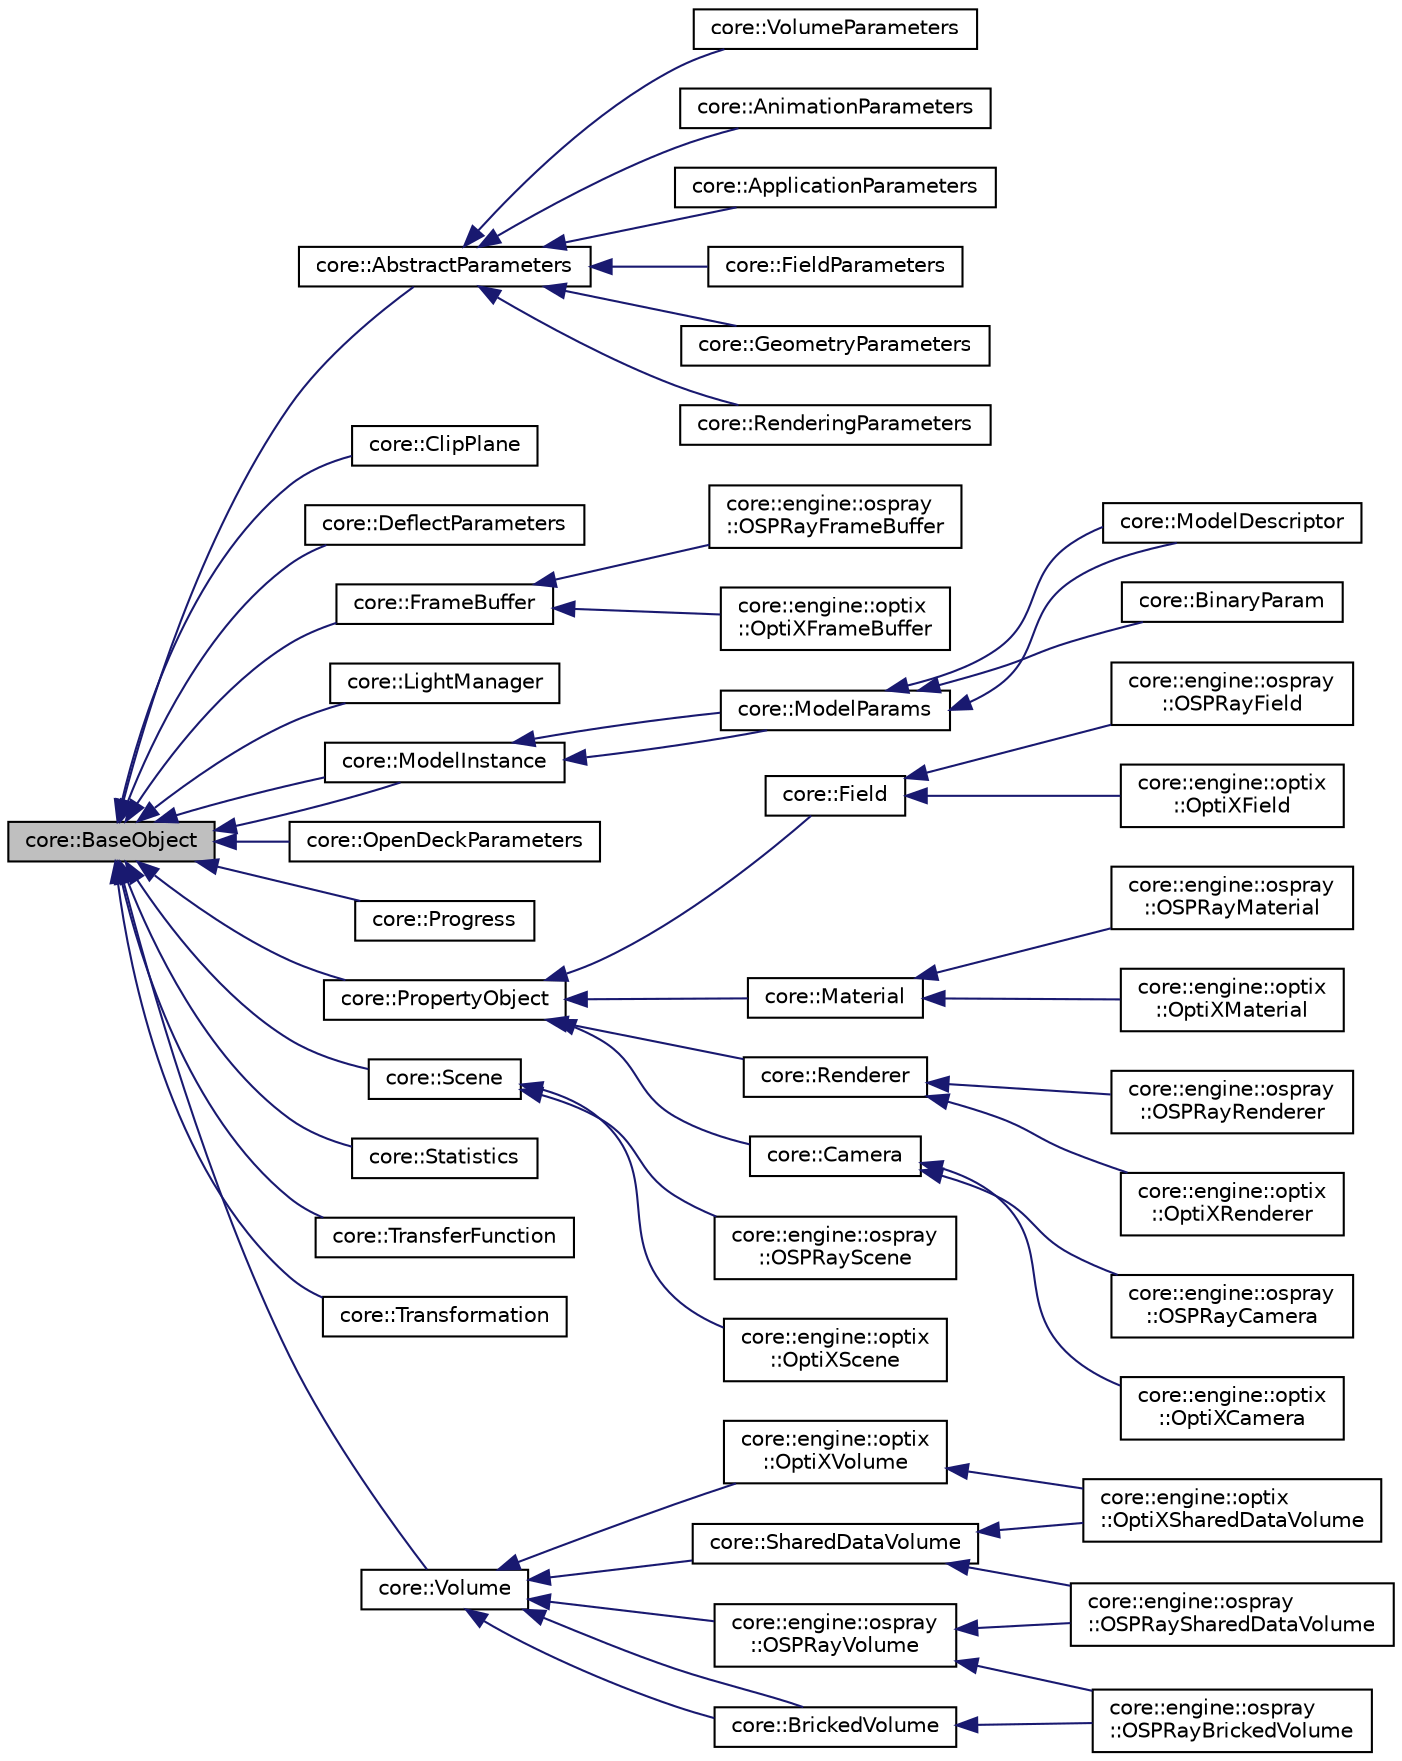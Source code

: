 digraph "core::BaseObject"
{
 // LATEX_PDF_SIZE
  edge [fontname="Helvetica",fontsize="10",labelfontname="Helvetica",labelfontsize="10"];
  node [fontname="Helvetica",fontsize="10",shape=record];
  rankdir="LR";
  Node1 [label="core::BaseObject",height=0.2,width=0.4,color="black", fillcolor="grey75", style="filled", fontcolor="black",tooltip=" "];
  Node1 -> Node2 [dir="back",color="midnightblue",fontsize="10",style="solid",fontname="Helvetica"];
  Node2 [label="core::AbstractParameters",height=0.2,width=0.4,color="black", fillcolor="white", style="filled",URL="$da/dda/classcore_1_1AbstractParameters.html",tooltip=" "];
  Node2 -> Node3 [dir="back",color="midnightblue",fontsize="10",style="solid",fontname="Helvetica"];
  Node3 [label="core::AnimationParameters",height=0.2,width=0.4,color="black", fillcolor="white", style="filled",URL="$d4/dfb/classcore_1_1AnimationParameters.html",tooltip=" "];
  Node2 -> Node4 [dir="back",color="midnightblue",fontsize="10",style="solid",fontname="Helvetica"];
  Node4 [label="core::ApplicationParameters",height=0.2,width=0.4,color="black", fillcolor="white", style="filled",URL="$d2/db2/classcore_1_1ApplicationParameters.html",tooltip=" "];
  Node2 -> Node5 [dir="back",color="midnightblue",fontsize="10",style="solid",fontname="Helvetica"];
  Node5 [label="core::FieldParameters",height=0.2,width=0.4,color="black", fillcolor="white", style="filled",URL="$d3/d75/classcore_1_1FieldParameters.html",tooltip=" "];
  Node2 -> Node6 [dir="back",color="midnightblue",fontsize="10",style="solid",fontname="Helvetica"];
  Node6 [label="core::GeometryParameters",height=0.2,width=0.4,color="black", fillcolor="white", style="filled",URL="$d8/d43/classcore_1_1GeometryParameters.html",tooltip=" "];
  Node2 -> Node7 [dir="back",color="midnightblue",fontsize="10",style="solid",fontname="Helvetica"];
  Node7 [label="core::RenderingParameters",height=0.2,width=0.4,color="black", fillcolor="white", style="filled",URL="$d4/d34/classcore_1_1RenderingParameters.html",tooltip=" "];
  Node2 -> Node8 [dir="back",color="midnightblue",fontsize="10",style="solid",fontname="Helvetica"];
  Node8 [label="core::VolumeParameters",height=0.2,width=0.4,color="black", fillcolor="white", style="filled",URL="$df/da5/classcore_1_1VolumeParameters.html",tooltip=" "];
  Node1 -> Node9 [dir="back",color="midnightblue",fontsize="10",style="solid",fontname="Helvetica"];
  Node9 [label="core::ClipPlane",height=0.2,width=0.4,color="black", fillcolor="white", style="filled",URL="$d2/d26/classcore_1_1ClipPlane.html",tooltip=" "];
  Node1 -> Node10 [dir="back",color="midnightblue",fontsize="10",style="solid",fontname="Helvetica"];
  Node10 [label="core::DeflectParameters",height=0.2,width=0.4,color="black", fillcolor="white", style="filled",URL="$d0/de8/classcore_1_1DeflectParameters.html",tooltip=" "];
  Node1 -> Node11 [dir="back",color="midnightblue",fontsize="10",style="solid",fontname="Helvetica"];
  Node11 [label="core::FrameBuffer",height=0.2,width=0.4,color="black", fillcolor="white", style="filled",URL="$db/ddf/classcore_1_1FrameBuffer.html",tooltip="This class represents a frame buffer for an engine specific code. It provides an API for utilizing an..."];
  Node11 -> Node12 [dir="back",color="midnightblue",fontsize="10",style="solid",fontname="Helvetica"];
  Node12 [label="core::engine::optix\l::OptiXFrameBuffer",height=0.2,width=0.4,color="black", fillcolor="white", style="filled",URL="$d4/dc0/classcore_1_1engine_1_1optix_1_1OptiXFrameBuffer.html",tooltip=" "];
  Node11 -> Node13 [dir="back",color="midnightblue",fontsize="10",style="solid",fontname="Helvetica"];
  Node13 [label="core::engine::ospray\l::OSPRayFrameBuffer",height=0.2,width=0.4,color="black", fillcolor="white", style="filled",URL="$db/d69/classcore_1_1engine_1_1ospray_1_1OSPRayFrameBuffer.html",tooltip=" "];
  Node1 -> Node14 [dir="back",color="midnightblue",fontsize="10",style="solid",fontname="Helvetica"];
  Node14 [label="core::LightManager",height=0.2,width=0.4,color="black", fillcolor="white", style="filled",URL="$d0/dc8/classcore_1_1LightManager.html",tooltip="Manages light sources in a scene."];
  Node1 -> Node15 [dir="back",color="midnightblue",fontsize="10",style="solid",fontname="Helvetica"];
  Node15 [label="core::ModelInstance",height=0.2,width=0.4,color="black", fillcolor="white", style="filled",URL="$d9/d63/classcore_1_1ModelInstance.html",tooltip="A class representing an instance of a 3D model."];
  Node15 -> Node16 [dir="back",color="midnightblue",fontsize="10",style="solid",fontname="Helvetica"];
  Node16 [label="core::ModelParams",height=0.2,width=0.4,color="black", fillcolor="white", style="filled",URL="$d1/df6/classcore_1_1ModelParams.html",tooltip="The ModelParams class represents the parameters needed for initializing a model instance."];
  Node16 -> Node17 [dir="back",color="midnightblue",fontsize="10",style="solid",fontname="Helvetica"];
  Node17 [label="core::BinaryParam",height=0.2,width=0.4,color="black", fillcolor="white", style="filled",URL="$d4/d24/structcore_1_1BinaryParam.html",tooltip=" "];
  Node16 -> Node18 [dir="back",color="midnightblue",fontsize="10",style="solid",fontname="Helvetica"];
  Node18 [label="core::ModelDescriptor",height=0.2,width=0.4,color="black", fillcolor="white", style="filled",URL="$dc/d7f/classcore_1_1ModelDescriptor.html",tooltip="The ModelDescriptor struct defines the metadata attached to a model.Model descriptor are exposed via ..."];
  Node16 -> Node18 [dir="back",color="midnightblue",fontsize="10",style="solid",fontname="Helvetica"];
  Node15 -> Node16 [dir="back",color="midnightblue",fontsize="10",style="solid",fontname="Helvetica"];
  Node1 -> Node15 [dir="back",color="midnightblue",fontsize="10",style="solid",fontname="Helvetica"];
  Node1 -> Node19 [dir="back",color="midnightblue",fontsize="10",style="solid",fontname="Helvetica"];
  Node19 [label="core::OpenDeckParameters",height=0.2,width=0.4,color="black", fillcolor="white", style="filled",URL="$de/dfc/classcore_1_1OpenDeckParameters.html",tooltip=" "];
  Node1 -> Node20 [dir="back",color="midnightblue",fontsize="10",style="solid",fontname="Helvetica"];
  Node20 [label="core::Progress",height=0.2,width=0.4,color="black", fillcolor="white", style="filled",URL="$dc/d0d/classcore_1_1Progress.html",tooltip=" "];
  Node1 -> Node21 [dir="back",color="midnightblue",fontsize="10",style="solid",fontname="Helvetica"];
  Node21 [label="core::PropertyObject",height=0.2,width=0.4,color="black", fillcolor="white", style="filled",URL="$d7/d67/classcore_1_1PropertyObject.html",tooltip=" "];
  Node21 -> Node22 [dir="back",color="midnightblue",fontsize="10",style="solid",fontname="Helvetica"];
  Node22 [label="core::Camera",height=0.2,width=0.4,color="black", fillcolor="white", style="filled",URL="$d6/da7/classcore_1_1Camera.html",tooltip="The Camera class is an abstract interface for a camera in a 3D graphics application...."];
  Node22 -> Node23 [dir="back",color="midnightblue",fontsize="10",style="solid",fontname="Helvetica"];
  Node23 [label="core::engine::optix\l::OptiXCamera",height=0.2,width=0.4,color="black", fillcolor="white", style="filled",URL="$d4/d9d/classcore_1_1engine_1_1optix_1_1OptiXCamera.html",tooltip=" "];
  Node22 -> Node24 [dir="back",color="midnightblue",fontsize="10",style="solid",fontname="Helvetica"];
  Node24 [label="core::engine::ospray\l::OSPRayCamera",height=0.2,width=0.4,color="black", fillcolor="white", style="filled",URL="$dc/d0e/classcore_1_1engine_1_1ospray_1_1OSPRayCamera.html",tooltip=" "];
  Node21 -> Node25 [dir="back",color="midnightblue",fontsize="10",style="solid",fontname="Helvetica"];
  Node25 [label="core::Field",height=0.2,width=0.4,color="black", fillcolor="white", style="filled",URL="$df/dad/classcore_1_1Field.html",tooltip="A field is volume in which voxels are computed in real-time using a pre-loaded Octree structure of ev..."];
  Node25 -> Node26 [dir="back",color="midnightblue",fontsize="10",style="solid",fontname="Helvetica"];
  Node26 [label="core::engine::optix\l::OptiXField",height=0.2,width=0.4,color="black", fillcolor="white", style="filled",URL="$d1/db5/classcore_1_1engine_1_1optix_1_1OptiXField.html",tooltip=" "];
  Node25 -> Node27 [dir="back",color="midnightblue",fontsize="10",style="solid",fontname="Helvetica"];
  Node27 [label="core::engine::ospray\l::OSPRayField",height=0.2,width=0.4,color="black", fillcolor="white", style="filled",URL="$d0/d76/classcore_1_1engine_1_1ospray_1_1OSPRayField.html",tooltip=" "];
  Node21 -> Node28 [dir="back",color="midnightblue",fontsize="10",style="solid",fontname="Helvetica"];
  Node28 [label="core::Material",height=0.2,width=0.4,color="black", fillcolor="white", style="filled",URL="$d3/d69/classcore_1_1Material.html",tooltip="The class that represents the material object. This class is derived from PropertyObject and provides..."];
  Node28 -> Node29 [dir="back",color="midnightblue",fontsize="10",style="solid",fontname="Helvetica"];
  Node29 [label="core::engine::optix\l::OptiXMaterial",height=0.2,width=0.4,color="black", fillcolor="white", style="filled",URL="$dd/dff/classcore_1_1engine_1_1optix_1_1OptiXMaterial.html",tooltip=" "];
  Node28 -> Node30 [dir="back",color="midnightblue",fontsize="10",style="solid",fontname="Helvetica"];
  Node30 [label="core::engine::ospray\l::OSPRayMaterial",height=0.2,width=0.4,color="black", fillcolor="white", style="filled",URL="$d7/dda/classcore_1_1engine_1_1ospray_1_1OSPRayMaterial.html",tooltip=" "];
  Node21 -> Node31 [dir="back",color="midnightblue",fontsize="10",style="solid",fontname="Helvetica"];
  Node31 [label="core::Renderer",height=0.2,width=0.4,color="black", fillcolor="white", style="filled",URL="$dd/d5b/classcore_1_1Renderer.html",tooltip="Renderer class inherits from PropertyObject class The Renderer class has methods to render a FrameBuf..."];
  Node31 -> Node32 [dir="back",color="midnightblue",fontsize="10",style="solid",fontname="Helvetica"];
  Node32 [label="core::engine::optix\l::OptiXRenderer",height=0.2,width=0.4,color="black", fillcolor="white", style="filled",URL="$d5/dd9/classcore_1_1engine_1_1optix_1_1OptiXRenderer.html",tooltip=" "];
  Node31 -> Node33 [dir="back",color="midnightblue",fontsize="10",style="solid",fontname="Helvetica"];
  Node33 [label="core::engine::ospray\l::OSPRayRenderer",height=0.2,width=0.4,color="black", fillcolor="white", style="filled",URL="$d2/dbb/classcore_1_1engine_1_1ospray_1_1OSPRayRenderer.html",tooltip=" "];
  Node1 -> Node34 [dir="back",color="midnightblue",fontsize="10",style="solid",fontname="Helvetica"];
  Node34 [label="core::Scene",height=0.2,width=0.4,color="black", fillcolor="white", style="filled",URL="$d5/d76/classcore_1_1Scene.html",tooltip="Scene object This object contains collections of geometries, materials and light sources that are use..."];
  Node34 -> Node35 [dir="back",color="midnightblue",fontsize="10",style="solid",fontname="Helvetica"];
  Node35 [label="core::engine::optix\l::OptiXScene",height=0.2,width=0.4,color="black", fillcolor="white", style="filled",URL="$da/dc3/classcore_1_1engine_1_1optix_1_1OptiXScene.html",tooltip=" "];
  Node34 -> Node36 [dir="back",color="midnightblue",fontsize="10",style="solid",fontname="Helvetica"];
  Node36 [label="core::engine::ospray\l::OSPRayScene",height=0.2,width=0.4,color="black", fillcolor="white", style="filled",URL="$d6/da6/classcore_1_1engine_1_1ospray_1_1OSPRayScene.html",tooltip=" "];
  Node1 -> Node37 [dir="back",color="midnightblue",fontsize="10",style="solid",fontname="Helvetica"];
  Node37 [label="core::Statistics",height=0.2,width=0.4,color="black", fillcolor="white", style="filled",URL="$d6/d7e/classcore_1_1Statistics.html",tooltip=" "];
  Node1 -> Node38 [dir="back",color="midnightblue",fontsize="10",style="solid",fontname="Helvetica"];
  Node38 [label="core::TransferFunction",height=0.2,width=0.4,color="black", fillcolor="white", style="filled",URL="$d3/ded/classcore_1_1TransferFunction.html",tooltip=" "];
  Node1 -> Node39 [dir="back",color="midnightblue",fontsize="10",style="solid",fontname="Helvetica"];
  Node39 [label="core::Transformation",height=0.2,width=0.4,color="black", fillcolor="white", style="filled",URL="$d0/dcd/classcore_1_1Transformation.html",tooltip="Defines the translation, rotation and scale parameters to be applied to a scene asset."];
  Node1 -> Node40 [dir="back",color="midnightblue",fontsize="10",style="solid",fontname="Helvetica"];
  Node40 [label="core::Volume",height=0.2,width=0.4,color="black", fillcolor="white", style="filled",URL="$d9/d2b/classcore_1_1Volume.html",tooltip="A base class for volumes."];
  Node40 -> Node41 [dir="back",color="midnightblue",fontsize="10",style="solid",fontname="Helvetica"];
  Node41 [label="core::BrickedVolume",height=0.2,width=0.4,color="black", fillcolor="white", style="filled",URL="$db/de9/classcore_1_1BrickedVolume.html",tooltip="A volume type where the voxels are copied for each added brick."];
  Node41 -> Node42 [dir="back",color="midnightblue",fontsize="10",style="solid",fontname="Helvetica"];
  Node42 [label="core::engine::ospray\l::OSPRayBrickedVolume",height=0.2,width=0.4,color="black", fillcolor="white", style="filled",URL="$d0/d17/classcore_1_1engine_1_1ospray_1_1OSPRayBrickedVolume.html",tooltip=" "];
  Node40 -> Node41 [dir="back",color="midnightblue",fontsize="10",style="solid",fontname="Helvetica"];
  Node40 -> Node43 [dir="back",color="midnightblue",fontsize="10",style="solid",fontname="Helvetica"];
  Node43 [label="core::SharedDataVolume",height=0.2,width=0.4,color="black", fillcolor="white", style="filled",URL="$df/df4/classcore_1_1SharedDataVolume.html",tooltip=" "];
  Node43 -> Node44 [dir="back",color="midnightblue",fontsize="10",style="solid",fontname="Helvetica"];
  Node44 [label="core::engine::optix\l::OptiXSharedDataVolume",height=0.2,width=0.4,color="black", fillcolor="white", style="filled",URL="$d1/da5/classcore_1_1engine_1_1optix_1_1OptiXSharedDataVolume.html",tooltip=" "];
  Node43 -> Node45 [dir="back",color="midnightblue",fontsize="10",style="solid",fontname="Helvetica"];
  Node45 [label="core::engine::ospray\l::OSPRaySharedDataVolume",height=0.2,width=0.4,color="black", fillcolor="white", style="filled",URL="$d9/dd2/classcore_1_1engine_1_1ospray_1_1OSPRaySharedDataVolume.html",tooltip=" "];
  Node40 -> Node46 [dir="back",color="midnightblue",fontsize="10",style="solid",fontname="Helvetica"];
  Node46 [label="core::engine::optix\l::OptiXVolume",height=0.2,width=0.4,color="black", fillcolor="white", style="filled",URL="$d1/db3/classcore_1_1engine_1_1optix_1_1OptiXVolume.html",tooltip=" "];
  Node46 -> Node44 [dir="back",color="midnightblue",fontsize="10",style="solid",fontname="Helvetica"];
  Node40 -> Node47 [dir="back",color="midnightblue",fontsize="10",style="solid",fontname="Helvetica"];
  Node47 [label="core::engine::ospray\l::OSPRayVolume",height=0.2,width=0.4,color="black", fillcolor="white", style="filled",URL="$dd/d98/classcore_1_1engine_1_1ospray_1_1OSPRayVolume.html",tooltip=" "];
  Node47 -> Node42 [dir="back",color="midnightblue",fontsize="10",style="solid",fontname="Helvetica"];
  Node47 -> Node45 [dir="back",color="midnightblue",fontsize="10",style="solid",fontname="Helvetica"];
}
